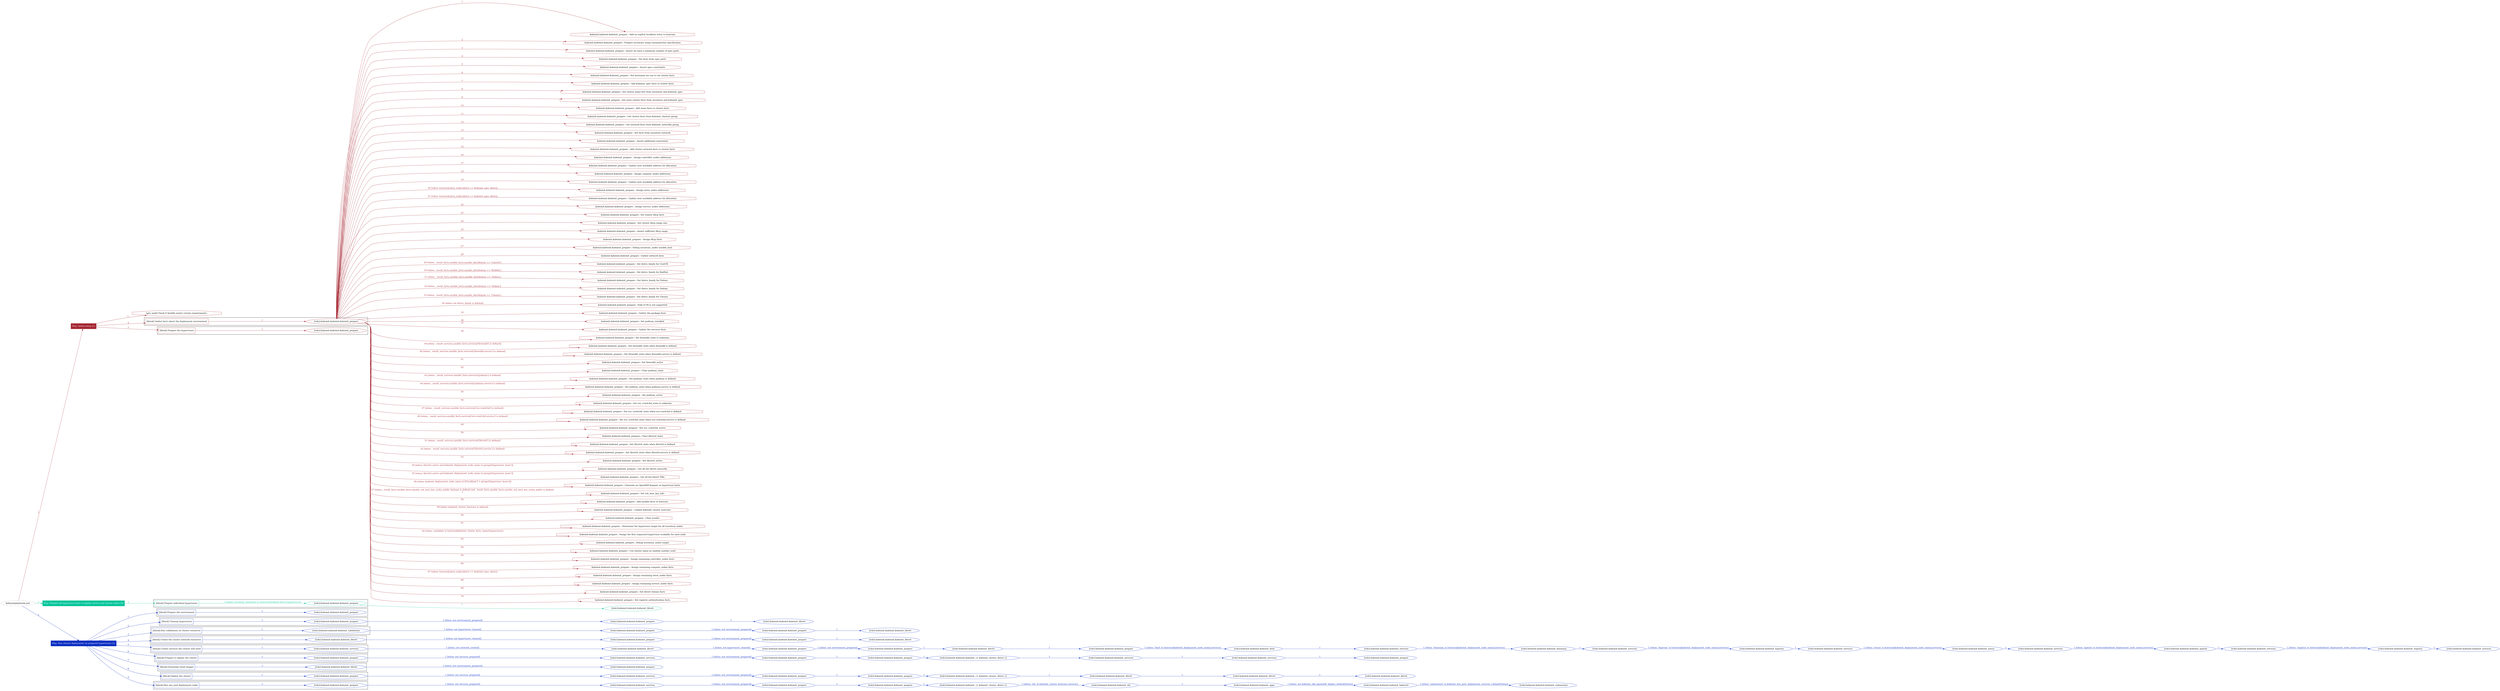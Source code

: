 digraph {
	graph [concentrate=true ordering=in rankdir=LR ratio=fill]
	edge [esep=5 sep=10]
	"kubeinit/playbook.yml" [id=root_node style=dotted]
	play_db103c38 [label="Play: Initial setup (1)" color="#a52732" fontcolor="#ffffff" id=play_db103c38 shape=box style=filled tooltip=localhost]
	"kubeinit/playbook.yml" -> play_db103c38 [label="1 " color="#a52732" fontcolor="#a52732" id=edge_35a1145d labeltooltip="1 " tooltip="1 "]
	subgraph "kubeinit.kubeinit.kubeinit_prepare" {
		role_cf217a3d [label="[role] kubeinit.kubeinit.kubeinit_prepare" color="#a52732" id=role_cf217a3d tooltip="kubeinit.kubeinit.kubeinit_prepare"]
		task_008b1427 [label="kubeinit.kubeinit.kubeinit_prepare : Add an explicit localhost entry to hostvars" color="#a52732" id=task_008b1427 shape=octagon tooltip="kubeinit.kubeinit.kubeinit_prepare : Add an explicit localhost entry to hostvars"]
		role_cf217a3d -> task_008b1427 [label="1 " color="#a52732" fontcolor="#a52732" id=edge_5a2f2cf7 labeltooltip="1 " tooltip="1 "]
		task_e111835a [label="kubeinit.kubeinit.kubeinit_prepare : Prepare inventory using command-line specification" color="#a52732" id=task_e111835a shape=octagon tooltip="kubeinit.kubeinit.kubeinit_prepare : Prepare inventory using command-line specification"]
		role_cf217a3d -> task_e111835a [label="2 " color="#a52732" fontcolor="#a52732" id=edge_b157959a labeltooltip="2 " tooltip="2 "]
		task_6675a3aa [label="kubeinit.kubeinit.kubeinit_prepare : Assert we have a minimum number of spec parts" color="#a52732" id=task_6675a3aa shape=octagon tooltip="kubeinit.kubeinit.kubeinit_prepare : Assert we have a minimum number of spec parts"]
		role_cf217a3d -> task_6675a3aa [label="3 " color="#a52732" fontcolor="#a52732" id=edge_aae50b6b labeltooltip="3 " tooltip="3 "]
		task_b1ef273f [label="kubeinit.kubeinit.kubeinit_prepare : Set facts from spec parts" color="#a52732" id=task_b1ef273f shape=octagon tooltip="kubeinit.kubeinit.kubeinit_prepare : Set facts from spec parts"]
		role_cf217a3d -> task_b1ef273f [label="4 " color="#a52732" fontcolor="#a52732" id=edge_0f372d4b labeltooltip="4 " tooltip="4 "]
		task_5e44bf4b [label="kubeinit.kubeinit.kubeinit_prepare : Assert spec constraints" color="#a52732" id=task_5e44bf4b shape=octagon tooltip="kubeinit.kubeinit.kubeinit_prepare : Assert spec constraints"]
		role_cf217a3d -> task_5e44bf4b [label="5 " color="#a52732" fontcolor="#a52732" id=edge_491487d5 labeltooltip="5 " tooltip="5 "]
		task_dccd513e [label="kubeinit.kubeinit.kubeinit_prepare : Set hostname we use to set cluster facts" color="#a52732" id=task_dccd513e shape=octagon tooltip="kubeinit.kubeinit.kubeinit_prepare : Set hostname we use to set cluster facts"]
		role_cf217a3d -> task_dccd513e [label="6 " color="#a52732" fontcolor="#a52732" id=edge_f5116911 labeltooltip="6 " tooltip="6 "]
		task_7a46d688 [label="kubeinit.kubeinit.kubeinit_prepare : Add kubeinit_spec facts to cluster facts" color="#a52732" id=task_7a46d688 shape=octagon tooltip="kubeinit.kubeinit.kubeinit_prepare : Add kubeinit_spec facts to cluster facts"]
		role_cf217a3d -> task_7a46d688 [label="7 " color="#a52732" fontcolor="#a52732" id=edge_d769a5ab labeltooltip="7 " tooltip="7 "]
		task_98c9bf37 [label="kubeinit.kubeinit.kubeinit_prepare : Set cluster name fact from inventory and kubeinit_spec" color="#a52732" id=task_98c9bf37 shape=octagon tooltip="kubeinit.kubeinit.kubeinit_prepare : Set cluster name fact from inventory and kubeinit_spec"]
		role_cf217a3d -> task_98c9bf37 [label="8 " color="#a52732" fontcolor="#a52732" id=edge_26130b5e labeltooltip="8 " tooltip="8 "]
		task_d1d39766 [label="kubeinit.kubeinit.kubeinit_prepare : Set more cluster facts from inventory and kubeinit_spec" color="#a52732" id=task_d1d39766 shape=octagon tooltip="kubeinit.kubeinit.kubeinit_prepare : Set more cluster facts from inventory and kubeinit_spec"]
		role_cf217a3d -> task_d1d39766 [label="9 " color="#a52732" fontcolor="#a52732" id=edge_130f384b labeltooltip="9 " tooltip="9 "]
		task_8f1ff3fb [label="kubeinit.kubeinit.kubeinit_prepare : Add more facts to cluster facts" color="#a52732" id=task_8f1ff3fb shape=octagon tooltip="kubeinit.kubeinit.kubeinit_prepare : Add more facts to cluster facts"]
		role_cf217a3d -> task_8f1ff3fb [label="10 " color="#a52732" fontcolor="#a52732" id=edge_6e33c1e1 labeltooltip="10 " tooltip="10 "]
		task_be41fd6a [label="kubeinit.kubeinit.kubeinit_prepare : Get cluster facts from kubeinit_clusters group" color="#a52732" id=task_be41fd6a shape=octagon tooltip="kubeinit.kubeinit.kubeinit_prepare : Get cluster facts from kubeinit_clusters group"]
		role_cf217a3d -> task_be41fd6a [label="11 " color="#a52732" fontcolor="#a52732" id=edge_eee069f9 labeltooltip="11 " tooltip="11 "]
		task_054f837c [label="kubeinit.kubeinit.kubeinit_prepare : Get network facts from kubeinit_networks group" color="#a52732" id=task_054f837c shape=octagon tooltip="kubeinit.kubeinit.kubeinit_prepare : Get network facts from kubeinit_networks group"]
		role_cf217a3d -> task_054f837c [label="12 " color="#a52732" fontcolor="#a52732" id=edge_bd6f044d labeltooltip="12 " tooltip="12 "]
		task_537389c5 [label="kubeinit.kubeinit.kubeinit_prepare : Set facts from inventory network" color="#a52732" id=task_537389c5 shape=octagon tooltip="kubeinit.kubeinit.kubeinit_prepare : Set facts from inventory network"]
		role_cf217a3d -> task_537389c5 [label="13 " color="#a52732" fontcolor="#a52732" id=edge_8c021f38 labeltooltip="13 " tooltip="13 "]
		task_493cb6bb [label="kubeinit.kubeinit.kubeinit_prepare : Assert additional constraints" color="#a52732" id=task_493cb6bb shape=octagon tooltip="kubeinit.kubeinit.kubeinit_prepare : Assert additional constraints"]
		role_cf217a3d -> task_493cb6bb [label="14 " color="#a52732" fontcolor="#a52732" id=edge_02408df2 labeltooltip="14 " tooltip="14 "]
		task_432c17d0 [label="kubeinit.kubeinit.kubeinit_prepare : Add cluster network facts to cluster facts" color="#a52732" id=task_432c17d0 shape=octagon tooltip="kubeinit.kubeinit.kubeinit_prepare : Add cluster network facts to cluster facts"]
		role_cf217a3d -> task_432c17d0 [label="15 " color="#a52732" fontcolor="#a52732" id=edge_814bf67b labeltooltip="15 " tooltip="15 "]
		task_c10e3b1f [label="kubeinit.kubeinit.kubeinit_prepare : Assign controller_nodes addresses" color="#a52732" id=task_c10e3b1f shape=octagon tooltip="kubeinit.kubeinit.kubeinit_prepare : Assign controller_nodes addresses"]
		role_cf217a3d -> task_c10e3b1f [label="16 " color="#a52732" fontcolor="#a52732" id=edge_bd0ce7cc labeltooltip="16 " tooltip="16 "]
		task_e65b04c1 [label="kubeinit.kubeinit.kubeinit_prepare : Update next available address for allocation" color="#a52732" id=task_e65b04c1 shape=octagon tooltip="kubeinit.kubeinit.kubeinit_prepare : Update next available address for allocation"]
		role_cf217a3d -> task_e65b04c1 [label="17 " color="#a52732" fontcolor="#a52732" id=edge_1134f796 labeltooltip="17 " tooltip="17 "]
		task_8d43fc34 [label="kubeinit.kubeinit.kubeinit_prepare : Assign compute_nodes addresses" color="#a52732" id=task_8d43fc34 shape=octagon tooltip="kubeinit.kubeinit.kubeinit_prepare : Assign compute_nodes addresses"]
		role_cf217a3d -> task_8d43fc34 [label="18 " color="#a52732" fontcolor="#a52732" id=edge_97bdc4fe labeltooltip="18 " tooltip="18 "]
		task_f72b44b2 [label="kubeinit.kubeinit.kubeinit_prepare : Update next available address for allocation" color="#a52732" id=task_f72b44b2 shape=octagon tooltip="kubeinit.kubeinit.kubeinit_prepare : Update next available address for allocation"]
		role_cf217a3d -> task_f72b44b2 [label="19 " color="#a52732" fontcolor="#a52732" id=edge_52a5e914 labeltooltip="19 " tooltip="19 "]
		task_a7b401ce [label="kubeinit.kubeinit.kubeinit_prepare : Assign extra_nodes addresses" color="#a52732" id=task_a7b401ce shape=octagon tooltip="kubeinit.kubeinit.kubeinit_prepare : Assign extra_nodes addresses"]
		role_cf217a3d -> task_a7b401ce [label="20 [when: hostvars[extra_node].distro == kubeinit_spec_distro]" color="#a52732" fontcolor="#a52732" id=edge_008dfc0a labeltooltip="20 [when: hostvars[extra_node].distro == kubeinit_spec_distro]" tooltip="20 [when: hostvars[extra_node].distro == kubeinit_spec_distro]"]
		task_526de283 [label="kubeinit.kubeinit.kubeinit_prepare : Update next available address for allocation" color="#a52732" id=task_526de283 shape=octagon tooltip="kubeinit.kubeinit.kubeinit_prepare : Update next available address for allocation"]
		role_cf217a3d -> task_526de283 [label="21 [when: hostvars[extra_node].distro == kubeinit_spec_distro]" color="#a52732" fontcolor="#a52732" id=edge_79f8b028 labeltooltip="21 [when: hostvars[extra_node].distro == kubeinit_spec_distro]" tooltip="21 [when: hostvars[extra_node].distro == kubeinit_spec_distro]"]
		task_1ada3cd8 [label="kubeinit.kubeinit.kubeinit_prepare : Assign service_nodes addresses" color="#a52732" id=task_1ada3cd8 shape=octagon tooltip="kubeinit.kubeinit.kubeinit_prepare : Assign service_nodes addresses"]
		role_cf217a3d -> task_1ada3cd8 [label="22 " color="#a52732" fontcolor="#a52732" id=edge_9ac9fe7b labeltooltip="22 " tooltip="22 "]
		task_c25468be [label="kubeinit.kubeinit.kubeinit_prepare : Set cluster dhcp facts" color="#a52732" id=task_c25468be shape=octagon tooltip="kubeinit.kubeinit.kubeinit_prepare : Set cluster dhcp facts"]
		role_cf217a3d -> task_c25468be [label="23 " color="#a52732" fontcolor="#a52732" id=edge_b813b815 labeltooltip="23 " tooltip="23 "]
		task_c87be067 [label="kubeinit.kubeinit.kubeinit_prepare : Set cluster dhcp range size" color="#a52732" id=task_c87be067 shape=octagon tooltip="kubeinit.kubeinit.kubeinit_prepare : Set cluster dhcp range size"]
		role_cf217a3d -> task_c87be067 [label="24 " color="#a52732" fontcolor="#a52732" id=edge_380371df labeltooltip="24 " tooltip="24 "]
		task_0044dfd2 [label="kubeinit.kubeinit.kubeinit_prepare : Assert sufficient dhcp range" color="#a52732" id=task_0044dfd2 shape=octagon tooltip="kubeinit.kubeinit.kubeinit_prepare : Assert sufficient dhcp range"]
		role_cf217a3d -> task_0044dfd2 [label="25 " color="#a52732" fontcolor="#a52732" id=edge_2cab598b labeltooltip="25 " tooltip="25 "]
		task_236b4aee [label="kubeinit.kubeinit.kubeinit_prepare : Assign dhcp facts" color="#a52732" id=task_236b4aee shape=octagon tooltip="kubeinit.kubeinit.kubeinit_prepare : Assign dhcp facts"]
		role_cf217a3d -> task_236b4aee [label="26 " color="#a52732" fontcolor="#a52732" id=edge_a53c2b76 labeltooltip="26 " tooltip="26 "]
		task_f8189daa [label="kubeinit.kubeinit.kubeinit_prepare : Debug inventory_nodes ansible_host" color="#a52732" id=task_f8189daa shape=octagon tooltip="kubeinit.kubeinit.kubeinit_prepare : Debug inventory_nodes ansible_host"]
		role_cf217a3d -> task_f8189daa [label="27 " color="#a52732" fontcolor="#a52732" id=edge_eb1a90ca labeltooltip="27 " tooltip="27 "]
		task_0b1bd571 [label="kubeinit.kubeinit.kubeinit_prepare : Gather network facts" color="#a52732" id=task_0b1bd571 shape=octagon tooltip="kubeinit.kubeinit.kubeinit_prepare : Gather network facts"]
		role_cf217a3d -> task_0b1bd571 [label="28 " color="#a52732" fontcolor="#a52732" id=edge_ab8dd716 labeltooltip="28 " tooltip="28 "]
		task_7e7a271f [label="kubeinit.kubeinit.kubeinit_prepare : Set distro_family for CentOS" color="#a52732" id=task_7e7a271f shape=octagon tooltip="kubeinit.kubeinit.kubeinit_prepare : Set distro_family for CentOS"]
		role_cf217a3d -> task_7e7a271f [label="29 [when: _result_facts.ansible_facts.ansible_distribution == 'CentOS']" color="#a52732" fontcolor="#a52732" id=edge_e360cf0c labeltooltip="29 [when: _result_facts.ansible_facts.ansible_distribution == 'CentOS']" tooltip="29 [when: _result_facts.ansible_facts.ansible_distribution == 'CentOS']"]
		task_686f1fb5 [label="kubeinit.kubeinit.kubeinit_prepare : Set distro_family for RedHat" color="#a52732" id=task_686f1fb5 shape=octagon tooltip="kubeinit.kubeinit.kubeinit_prepare : Set distro_family for RedHat"]
		role_cf217a3d -> task_686f1fb5 [label="30 [when: _result_facts.ansible_facts.ansible_distribution == 'RedHat']" color="#a52732" fontcolor="#a52732" id=edge_ca819852 labeltooltip="30 [when: _result_facts.ansible_facts.ansible_distribution == 'RedHat']" tooltip="30 [when: _result_facts.ansible_facts.ansible_distribution == 'RedHat']"]
		task_a8b71be6 [label="kubeinit.kubeinit.kubeinit_prepare : Set distro_family for Fedora" color="#a52732" id=task_a8b71be6 shape=octagon tooltip="kubeinit.kubeinit.kubeinit_prepare : Set distro_family for Fedora"]
		role_cf217a3d -> task_a8b71be6 [label="31 [when: _result_facts.ansible_facts.ansible_distribution == 'Fedora']" color="#a52732" fontcolor="#a52732" id=edge_38101e76 labeltooltip="31 [when: _result_facts.ansible_facts.ansible_distribution == 'Fedora']" tooltip="31 [when: _result_facts.ansible_facts.ansible_distribution == 'Fedora']"]
		task_5166855d [label="kubeinit.kubeinit.kubeinit_prepare : Set distro_family for Debian" color="#a52732" id=task_5166855d shape=octagon tooltip="kubeinit.kubeinit.kubeinit_prepare : Set distro_family for Debian"]
		role_cf217a3d -> task_5166855d [label="32 [when: _result_facts.ansible_facts.ansible_distribution == 'Debian']" color="#a52732" fontcolor="#a52732" id=edge_e26dafe0 labeltooltip="32 [when: _result_facts.ansible_facts.ansible_distribution == 'Debian']" tooltip="32 [when: _result_facts.ansible_facts.ansible_distribution == 'Debian']"]
		task_1a8b8dd2 [label="kubeinit.kubeinit.kubeinit_prepare : Set distro_family for Ubuntu" color="#a52732" id=task_1a8b8dd2 shape=octagon tooltip="kubeinit.kubeinit.kubeinit_prepare : Set distro_family for Ubuntu"]
		role_cf217a3d -> task_1a8b8dd2 [label="33 [when: _result_facts.ansible_facts.ansible_distribution == 'Ubuntu']" color="#a52732" fontcolor="#a52732" id=edge_17bbf2f3 labeltooltip="33 [when: _result_facts.ansible_facts.ansible_distribution == 'Ubuntu']" tooltip="33 [when: _result_facts.ansible_facts.ansible_distribution == 'Ubuntu']"]
		task_1f40e244 [label="kubeinit.kubeinit.kubeinit_prepare : Fails if OS is not supported" color="#a52732" id=task_1f40e244 shape=octagon tooltip="kubeinit.kubeinit.kubeinit_prepare : Fails if OS is not supported"]
		role_cf217a3d -> task_1f40e244 [label="34 [when: not distro_family is defined]" color="#a52732" fontcolor="#a52732" id=edge_1a8ab306 labeltooltip="34 [when: not distro_family is defined]" tooltip="34 [when: not distro_family is defined]"]
		task_199aeb7c [label="kubeinit.kubeinit.kubeinit_prepare : Gather the package facts" color="#a52732" id=task_199aeb7c shape=octagon tooltip="kubeinit.kubeinit.kubeinit_prepare : Gather the package facts"]
		role_cf217a3d -> task_199aeb7c [label="35 " color="#a52732" fontcolor="#a52732" id=edge_b13d34b4 labeltooltip="35 " tooltip="35 "]
		task_d638bfaf [label="kubeinit.kubeinit.kubeinit_prepare : Set podman_installed" color="#a52732" id=task_d638bfaf shape=octagon tooltip="kubeinit.kubeinit.kubeinit_prepare : Set podman_installed"]
		role_cf217a3d -> task_d638bfaf [label="36 " color="#a52732" fontcolor="#a52732" id=edge_a887ac94 labeltooltip="36 " tooltip="36 "]
		task_6347668b [label="kubeinit.kubeinit.kubeinit_prepare : Gather the services facts" color="#a52732" id=task_6347668b shape=octagon tooltip="kubeinit.kubeinit.kubeinit_prepare : Gather the services facts"]
		role_cf217a3d -> task_6347668b [label="37 " color="#a52732" fontcolor="#a52732" id=edge_52da0b63 labeltooltip="37 " tooltip="37 "]
		task_f9d0351a [label="kubeinit.kubeinit.kubeinit_prepare : Set firewalld_state to unknown" color="#a52732" id=task_f9d0351a shape=octagon tooltip="kubeinit.kubeinit.kubeinit_prepare : Set firewalld_state to unknown"]
		role_cf217a3d -> task_f9d0351a [label="38 " color="#a52732" fontcolor="#a52732" id=edge_268dbaae labeltooltip="38 " tooltip="38 "]
		task_72f2422d [label="kubeinit.kubeinit.kubeinit_prepare : Set firewalld_state when firewalld is defined" color="#a52732" id=task_72f2422d shape=octagon tooltip="kubeinit.kubeinit.kubeinit_prepare : Set firewalld_state when firewalld is defined"]
		role_cf217a3d -> task_72f2422d [label="39 [when: _result_services.ansible_facts.services['firewalld'] is defined]" color="#a52732" fontcolor="#a52732" id=edge_8f62b532 labeltooltip="39 [when: _result_services.ansible_facts.services['firewalld'] is defined]" tooltip="39 [when: _result_services.ansible_facts.services['firewalld'] is defined]"]
		task_9754de0d [label="kubeinit.kubeinit.kubeinit_prepare : Set firewalld_state when firewalld.service is defined" color="#a52732" id=task_9754de0d shape=octagon tooltip="kubeinit.kubeinit.kubeinit_prepare : Set firewalld_state when firewalld.service is defined"]
		role_cf217a3d -> task_9754de0d [label="40 [when: _result_services.ansible_facts.services['firewalld.service'] is defined]" color="#a52732" fontcolor="#a52732" id=edge_b886a1db labeltooltip="40 [when: _result_services.ansible_facts.services['firewalld.service'] is defined]" tooltip="40 [when: _result_services.ansible_facts.services['firewalld.service'] is defined]"]
		task_09ca2790 [label="kubeinit.kubeinit.kubeinit_prepare : Set firewalld_active" color="#a52732" id=task_09ca2790 shape=octagon tooltip="kubeinit.kubeinit.kubeinit_prepare : Set firewalld_active"]
		role_cf217a3d -> task_09ca2790 [label="41 " color="#a52732" fontcolor="#a52732" id=edge_eaf3aa3f labeltooltip="41 " tooltip="41 "]
		task_73019a25 [label="kubeinit.kubeinit.kubeinit_prepare : Clear podman_state" color="#a52732" id=task_73019a25 shape=octagon tooltip="kubeinit.kubeinit.kubeinit_prepare : Clear podman_state"]
		role_cf217a3d -> task_73019a25 [label="42 " color="#a52732" fontcolor="#a52732" id=edge_2e3071f9 labeltooltip="42 " tooltip="42 "]
		task_a88e2be3 [label="kubeinit.kubeinit.kubeinit_prepare : Set podman_state when podman is defined" color="#a52732" id=task_a88e2be3 shape=octagon tooltip="kubeinit.kubeinit.kubeinit_prepare : Set podman_state when podman is defined"]
		role_cf217a3d -> task_a88e2be3 [label="43 [when: _result_services.ansible_facts.services['podman'] is defined]" color="#a52732" fontcolor="#a52732" id=edge_a4971663 labeltooltip="43 [when: _result_services.ansible_facts.services['podman'] is defined]" tooltip="43 [when: _result_services.ansible_facts.services['podman'] is defined]"]
		task_fc3e8179 [label="kubeinit.kubeinit.kubeinit_prepare : Set podman_state when podman.service is defined" color="#a52732" id=task_fc3e8179 shape=octagon tooltip="kubeinit.kubeinit.kubeinit_prepare : Set podman_state when podman.service is defined"]
		role_cf217a3d -> task_fc3e8179 [label="44 [when: _result_services.ansible_facts.services['podman.service'] is defined]" color="#a52732" fontcolor="#a52732" id=edge_e43b2e4c labeltooltip="44 [when: _result_services.ansible_facts.services['podman.service'] is defined]" tooltip="44 [when: _result_services.ansible_facts.services['podman.service'] is defined]"]
		task_61bd4cb9 [label="kubeinit.kubeinit.kubeinit_prepare : Set podman_active" color="#a52732" id=task_61bd4cb9 shape=octagon tooltip="kubeinit.kubeinit.kubeinit_prepare : Set podman_active"]
		role_cf217a3d -> task_61bd4cb9 [label="45 " color="#a52732" fontcolor="#a52732" id=edge_d5a611e5 labeltooltip="45 " tooltip="45 "]
		task_797a42c3 [label="kubeinit.kubeinit.kubeinit_prepare : Set ovs_vswitchd_state to unknown" color="#a52732" id=task_797a42c3 shape=octagon tooltip="kubeinit.kubeinit.kubeinit_prepare : Set ovs_vswitchd_state to unknown"]
		role_cf217a3d -> task_797a42c3 [label="46 " color="#a52732" fontcolor="#a52732" id=edge_8de31cac labeltooltip="46 " tooltip="46 "]
		task_ade64ec2 [label="kubeinit.kubeinit.kubeinit_prepare : Set ovs_vswitchd_state when ovs-vswitchd is defined" color="#a52732" id=task_ade64ec2 shape=octagon tooltip="kubeinit.kubeinit.kubeinit_prepare : Set ovs_vswitchd_state when ovs-vswitchd is defined"]
		role_cf217a3d -> task_ade64ec2 [label="47 [when: _result_services.ansible_facts.services['ovs-vswitchd'] is defined]" color="#a52732" fontcolor="#a52732" id=edge_282b023c labeltooltip="47 [when: _result_services.ansible_facts.services['ovs-vswitchd'] is defined]" tooltip="47 [when: _result_services.ansible_facts.services['ovs-vswitchd'] is defined]"]
		task_6e7513fb [label="kubeinit.kubeinit.kubeinit_prepare : Set ovs_vswitchd_state when ovs-vswitchd.service is defined" color="#a52732" id=task_6e7513fb shape=octagon tooltip="kubeinit.kubeinit.kubeinit_prepare : Set ovs_vswitchd_state when ovs-vswitchd.service is defined"]
		role_cf217a3d -> task_6e7513fb [label="48 [when: _result_services.ansible_facts.services['ovs-vswitchd.service'] is defined]" color="#a52732" fontcolor="#a52732" id=edge_09b5fb2d labeltooltip="48 [when: _result_services.ansible_facts.services['ovs-vswitchd.service'] is defined]" tooltip="48 [when: _result_services.ansible_facts.services['ovs-vswitchd.service'] is defined]"]
		task_f2f38053 [label="kubeinit.kubeinit.kubeinit_prepare : Set ovs_vswitchd_active" color="#a52732" id=task_f2f38053 shape=octagon tooltip="kubeinit.kubeinit.kubeinit_prepare : Set ovs_vswitchd_active"]
		role_cf217a3d -> task_f2f38053 [label="49 " color="#a52732" fontcolor="#a52732" id=edge_034691bd labeltooltip="49 " tooltip="49 "]
		task_b160ca58 [label="kubeinit.kubeinit.kubeinit_prepare : Clear libvirtd_state" color="#a52732" id=task_b160ca58 shape=octagon tooltip="kubeinit.kubeinit.kubeinit_prepare : Clear libvirtd_state"]
		role_cf217a3d -> task_b160ca58 [label="50 " color="#a52732" fontcolor="#a52732" id=edge_8d74fa0f labeltooltip="50 " tooltip="50 "]
		task_44b85bcc [label="kubeinit.kubeinit.kubeinit_prepare : Set libvirtd_state when libvirtd is defined" color="#a52732" id=task_44b85bcc shape=octagon tooltip="kubeinit.kubeinit.kubeinit_prepare : Set libvirtd_state when libvirtd is defined"]
		role_cf217a3d -> task_44b85bcc [label="51 [when: _result_services.ansible_facts.services['libvirtd'] is defined]" color="#a52732" fontcolor="#a52732" id=edge_9455ea70 labeltooltip="51 [when: _result_services.ansible_facts.services['libvirtd'] is defined]" tooltip="51 [when: _result_services.ansible_facts.services['libvirtd'] is defined]"]
		task_dda24e6e [label="kubeinit.kubeinit.kubeinit_prepare : Set libvirtd_state when libvirtd.service is defined" color="#a52732" id=task_dda24e6e shape=octagon tooltip="kubeinit.kubeinit.kubeinit_prepare : Set libvirtd_state when libvirtd.service is defined"]
		role_cf217a3d -> task_dda24e6e [label="52 [when: _result_services.ansible_facts.services['libvirtd.service'] is defined]" color="#a52732" fontcolor="#a52732" id=edge_52750ba7 labeltooltip="52 [when: _result_services.ansible_facts.services['libvirtd.service'] is defined]" tooltip="52 [when: _result_services.ansible_facts.services['libvirtd.service'] is defined]"]
		task_36067bdb [label="kubeinit.kubeinit.kubeinit_prepare : Set libvirtd_active" color="#a52732" id=task_36067bdb shape=octagon tooltip="kubeinit.kubeinit.kubeinit_prepare : Set libvirtd_active"]
		role_cf217a3d -> task_36067bdb [label="53 " color="#a52732" fontcolor="#a52732" id=edge_5646dbf5 labeltooltip="53 " tooltip="53 "]
		task_129b52e1 [label="kubeinit.kubeinit.kubeinit_prepare : Get all the libvirt networks" color="#a52732" id=task_129b52e1 shape=octagon tooltip="kubeinit.kubeinit.kubeinit_prepare : Get all the libvirt networks"]
		role_cf217a3d -> task_129b52e1 [label="54 [when: libvirtd_active and kubeinit_deployment_node_name in groups['hypervisor_hosts']]" color="#a52732" fontcolor="#a52732" id=edge_15d958bd labeltooltip="54 [when: libvirtd_active and kubeinit_deployment_node_name in groups['hypervisor_hosts']]" tooltip="54 [when: libvirtd_active and kubeinit_deployment_node_name in groups['hypervisor_hosts']]"]
		task_cab32699 [label="kubeinit.kubeinit.kubeinit_prepare : Get all the libvirt VMs" color="#a52732" id=task_cab32699 shape=octagon tooltip="kubeinit.kubeinit.kubeinit_prepare : Get all the libvirt VMs"]
		role_cf217a3d -> task_cab32699 [label="55 [when: libvirtd_active and kubeinit_deployment_node_name in groups['hypervisor_hosts']]" color="#a52732" fontcolor="#a52732" id=edge_f109d0de labeltooltip="55 [when: libvirtd_active and kubeinit_deployment_node_name in groups['hypervisor_hosts']]" tooltip="55 [when: libvirtd_active and kubeinit_deployment_node_name in groups['hypervisor_hosts']]"]
		task_a64b1e1a [label="kubeinit.kubeinit.kubeinit_prepare : Generate an OpenSSH keypair on hypervisor hosts" color="#a52732" id=task_a64b1e1a shape=octagon tooltip="kubeinit.kubeinit.kubeinit_prepare : Generate an OpenSSH keypair on hypervisor hosts"]
		role_cf217a3d -> task_a64b1e1a [label="56 [when: kubeinit_deployment_node_name in (['localhost'] + groups['hypervisor_hosts'])]" color="#a52732" fontcolor="#a52732" id=edge_ffaf3cde labeltooltip="56 [when: kubeinit_deployment_node_name in (['localhost'] + groups['hypervisor_hosts'])]" tooltip="56 [when: kubeinit_deployment_node_name in (['localhost'] + groups['hypervisor_hosts'])]"]
		task_6ef0706a [label="kubeinit.kubeinit.kubeinit_prepare : Set ssh_host_key_info" color="#a52732" id=task_6ef0706a shape=octagon tooltip="kubeinit.kubeinit.kubeinit_prepare : Set ssh_host_key_info"]
		role_cf217a3d -> task_6ef0706a [label="57 [when: _result_facts.ansible_facts.ansible_ssh_host_key_ecdsa_public_keytype is defined and _result_facts.ansible_facts.ansible_ssh_host_key_ecdsa_public is defined
]" color="#a52732" fontcolor="#a52732" id=edge_613bac9c labeltooltip="57 [when: _result_facts.ansible_facts.ansible_ssh_host_key_ecdsa_public_keytype is defined and _result_facts.ansible_facts.ansible_ssh_host_key_ecdsa_public is defined
]" tooltip="57 [when: _result_facts.ansible_facts.ansible_ssh_host_key_ecdsa_public_keytype is defined and _result_facts.ansible_facts.ansible_ssh_host_key_ecdsa_public is defined
]"]
		task_0bcf05eb [label="kubeinit.kubeinit.kubeinit_prepare : Add ansible facts to hostvars" color="#a52732" id=task_0bcf05eb shape=octagon tooltip="kubeinit.kubeinit.kubeinit_prepare : Add ansible facts to hostvars"]
		role_cf217a3d -> task_0bcf05eb [label="58 " color="#a52732" fontcolor="#a52732" id=edge_5ddd51fb labeltooltip="58 " tooltip="58 "]
		task_2256f10d [label="kubeinit.kubeinit.kubeinit_prepare : Update kubeinit_cluster_hostvars" color="#a52732" id=task_2256f10d shape=octagon tooltip="kubeinit.kubeinit.kubeinit_prepare : Update kubeinit_cluster_hostvars"]
		role_cf217a3d -> task_2256f10d [label="59 [when: kubeinit_cluster_hostvars is defined]" color="#a52732" fontcolor="#a52732" id=edge_b58595c6 labeltooltip="59 [when: kubeinit_cluster_hostvars is defined]" tooltip="59 [when: kubeinit_cluster_hostvars is defined]"]
		task_7697631d [label="kubeinit.kubeinit.kubeinit_prepare : Clear results" color="#a52732" id=task_7697631d shape=octagon tooltip="kubeinit.kubeinit.kubeinit_prepare : Clear results"]
		role_cf217a3d -> task_7697631d [label="60 " color="#a52732" fontcolor="#a52732" id=edge_6ec3a065 labeltooltip="60 " tooltip="60 "]
		task_ed85ddaa [label="kubeinit.kubeinit.kubeinit_prepare : Determine the hypervisor target for all inventory nodes" color="#a52732" id=task_ed85ddaa shape=octagon tooltip="kubeinit.kubeinit.kubeinit_prepare : Determine the hypervisor target for all inventory nodes"]
		role_cf217a3d -> task_ed85ddaa [label="61 " color="#a52732" fontcolor="#a52732" id=edge_6c5cbc44 labeltooltip="61 " tooltip="61 "]
		task_bbf730fa [label="kubeinit.kubeinit.kubeinit_prepare : Assign the first requested hypervisor available for each node" color="#a52732" id=task_bbf730fa shape=octagon tooltip="kubeinit.kubeinit.kubeinit_prepare : Assign the first requested hypervisor available for each node"]
		role_cf217a3d -> task_bbf730fa [label="62 [when: candidate in hostvars[kubeinit_cluster_facts_name].hypervisors]" color="#a52732" fontcolor="#a52732" id=edge_a3069896 labeltooltip="62 [when: candidate in hostvars[kubeinit_cluster_facts_name].hypervisors]" tooltip="62 [when: candidate in hostvars[kubeinit_cluster_facts_name].hypervisors]"]
		task_2292519b [label="kubeinit.kubeinit.kubeinit_prepare : Debug inventory_nodes target" color="#a52732" id=task_2292519b shape=octagon tooltip="kubeinit.kubeinit.kubeinit_prepare : Debug inventory_nodes target"]
		role_cf217a3d -> task_2292519b [label="63 " color="#a52732" fontcolor="#a52732" id=edge_a5e60fc0 labeltooltip="63 " tooltip="63 "]
		task_7c138163 [label="kubeinit.kubeinit.kubeinit_prepare : Use cluster name as random number seed" color="#a52732" id=task_7c138163 shape=octagon tooltip="kubeinit.kubeinit.kubeinit_prepare : Use cluster name as random number seed"]
		role_cf217a3d -> task_7c138163 [label="64 " color="#a52732" fontcolor="#a52732" id=edge_b806650b labeltooltip="64 " tooltip="64 "]
		task_8670b657 [label="kubeinit.kubeinit.kubeinit_prepare : Assign remaining controller_nodes facts" color="#a52732" id=task_8670b657 shape=octagon tooltip="kubeinit.kubeinit.kubeinit_prepare : Assign remaining controller_nodes facts"]
		role_cf217a3d -> task_8670b657 [label="65 " color="#a52732" fontcolor="#a52732" id=edge_9df377de labeltooltip="65 " tooltip="65 "]
		task_3fdef9c0 [label="kubeinit.kubeinit.kubeinit_prepare : Assign remaining compute_nodes facts" color="#a52732" id=task_3fdef9c0 shape=octagon tooltip="kubeinit.kubeinit.kubeinit_prepare : Assign remaining compute_nodes facts"]
		role_cf217a3d -> task_3fdef9c0 [label="66 " color="#a52732" fontcolor="#a52732" id=edge_e539ee28 labeltooltip="66 " tooltip="66 "]
		task_325503fa [label="kubeinit.kubeinit.kubeinit_prepare : Assign remaining extra_nodes facts" color="#a52732" id=task_325503fa shape=octagon tooltip="kubeinit.kubeinit.kubeinit_prepare : Assign remaining extra_nodes facts"]
		role_cf217a3d -> task_325503fa [label="67 [when: hostvars[extra_node].distro == kubeinit_spec_distro]" color="#a52732" fontcolor="#a52732" id=edge_44c69914 labeltooltip="67 [when: hostvars[extra_node].distro == kubeinit_spec_distro]" tooltip="67 [when: hostvars[extra_node].distro == kubeinit_spec_distro]"]
		task_a1de5f0c [label="kubeinit.kubeinit.kubeinit_prepare : Assign remaining service_nodes facts" color="#a52732" id=task_a1de5f0c shape=octagon tooltip="kubeinit.kubeinit.kubeinit_prepare : Assign remaining service_nodes facts"]
		role_cf217a3d -> task_a1de5f0c [label="68 " color="#a52732" fontcolor="#a52732" id=edge_bffaefff labeltooltip="68 " tooltip="68 "]
		task_e7b6b2b9 [label="kubeinit.kubeinit.kubeinit_prepare : Set libvirt release facts" color="#a52732" id=task_e7b6b2b9 shape=octagon tooltip="kubeinit.kubeinit.kubeinit_prepare : Set libvirt release facts"]
		role_cf217a3d -> task_e7b6b2b9 [label="69 " color="#a52732" fontcolor="#a52732" id=edge_ddfe604e labeltooltip="69 " tooltip="69 "]
		task_15eaac21 [label="kubeinit.kubeinit.kubeinit_prepare : Set registry authentication facts" color="#a52732" id=task_15eaac21 shape=octagon tooltip="kubeinit.kubeinit.kubeinit_prepare : Set registry authentication facts"]
		role_cf217a3d -> task_15eaac21 [label="70 " color="#a52732" fontcolor="#a52732" id=edge_c144854d labeltooltip="70 " tooltip="70 "]
	}
	subgraph "kubeinit.kubeinit.kubeinit_prepare" {
		role_13255690 [label="[role] kubeinit.kubeinit.kubeinit_prepare" color="#a52732" id=role_13255690 tooltip="kubeinit.kubeinit.kubeinit_prepare"]
	}
	subgraph "Play: Initial setup (1)" {
		pre_task_b39def02 [label="[pre_task] Check if Ansible meets version requirements." color="#a52732" id=pre_task_b39def02 shape=octagon tooltip="Check if Ansible meets version requirements."]
		play_db103c38 -> pre_task_b39def02 [label="1 " color="#a52732" fontcolor="#a52732" id=edge_7a934e42 labeltooltip="1 " tooltip="1 "]
		play_db103c38 -> block_a5699ef8 [label=2 color="#a52732" fontcolor="#a52732" id=edge_13819869 labeltooltip=2 tooltip=2]
		subgraph cluster_block_a5699ef8 {
			block_a5699ef8 [label="[block] Gather facts about the deployment environment" color="#a52732" id=block_a5699ef8 labeltooltip="Gather facts about the deployment environment" shape=box tooltip="Gather facts about the deployment environment"]
			block_a5699ef8 -> role_cf217a3d [label="1 " color="#a52732" fontcolor="#a52732" id=edge_6c791b84 labeltooltip="1 " tooltip="1 "]
		}
		play_db103c38 -> block_da8ccc8a [label=3 color="#a52732" fontcolor="#a52732" id=edge_4a6b7811 labeltooltip=3 tooltip=3]
		subgraph cluster_block_da8ccc8a {
			block_da8ccc8a [label="[block] Prepare the hypervisors" color="#a52732" id=block_da8ccc8a labeltooltip="Prepare the hypervisors" shape=box tooltip="Prepare the hypervisors"]
			block_da8ccc8a -> role_13255690 [label="1 " color="#a52732" fontcolor="#a52732" id=edge_47f54f99 labeltooltip="1 " tooltip="1 "]
		}
	}
	play_f28fe91c [label="Play: Prepare all hypervisor hosts to deploy service and cluster nodes (0)" color="#07c59b" fontcolor="#ffffff" id=play_f28fe91c shape=box style=filled tooltip="Play: Prepare all hypervisor hosts to deploy service and cluster nodes (0)"]
	"kubeinit/playbook.yml" -> play_f28fe91c [label="2 " color="#07c59b" fontcolor="#07c59b" id=edge_3622f772 labeltooltip="2 " tooltip="2 "]
	subgraph "kubeinit.kubeinit.kubeinit_libvirt" {
		role_c495907d [label="[role] kubeinit.kubeinit.kubeinit_libvirt" color="#07c59b" id=role_c495907d tooltip="kubeinit.kubeinit.kubeinit_libvirt"]
	}
	subgraph "kubeinit.kubeinit.kubeinit_prepare" {
		role_b8ab2c53 [label="[role] kubeinit.kubeinit.kubeinit_prepare" color="#07c59b" id=role_b8ab2c53 tooltip="kubeinit.kubeinit.kubeinit_prepare"]
		role_b8ab2c53 -> role_c495907d [label="1 " color="#07c59b" fontcolor="#07c59b" id=edge_b7bbef23 labeltooltip="1 " tooltip="1 "]
	}
	subgraph "Play: Prepare all hypervisor hosts to deploy service and cluster nodes (0)" {
		play_f28fe91c -> block_23ec8215 [label=1 color="#07c59b" fontcolor="#07c59b" id=edge_fcf5e724 labeltooltip=1 tooltip=1]
		subgraph cluster_block_23ec8215 {
			block_23ec8215 [label="[block] Prepare individual hypervisors" color="#07c59b" id=block_23ec8215 labeltooltip="Prepare individual hypervisors" shape=box tooltip="Prepare individual hypervisors"]
			block_23ec8215 -> role_b8ab2c53 [label="1 [when: inventory_hostname in hostvars['kubeinit-facts'].hypervisors]" color="#07c59b" fontcolor="#07c59b" id=edge_c25e22d9 labeltooltip="1 [when: inventory_hostname in hostvars['kubeinit-facts'].hypervisors]" tooltip="1 [when: inventory_hostname in hostvars['kubeinit-facts'].hypervisors]"]
		}
	}
	play_4f39de33 [label="Play: Run cluster deployment on prepared hypervisors (1)" color="#0a2ec2" fontcolor="#ffffff" id=play_4f39de33 shape=box style=filled tooltip=localhost]
	"kubeinit/playbook.yml" -> play_4f39de33 [label="3 " color="#0a2ec2" fontcolor="#0a2ec2" id=edge_90aaa845 labeltooltip="3 " tooltip="3 "]
	subgraph "kubeinit.kubeinit.kubeinit_prepare" {
		role_61117cf0 [label="[role] kubeinit.kubeinit.kubeinit_prepare" color="#0a2ec2" id=role_61117cf0 tooltip="kubeinit.kubeinit.kubeinit_prepare"]
	}
	subgraph "kubeinit.kubeinit.kubeinit_libvirt" {
		role_308ff80c [label="[role] kubeinit.kubeinit.kubeinit_libvirt" color="#0a2ec2" id=role_308ff80c tooltip="kubeinit.kubeinit.kubeinit_libvirt"]
	}
	subgraph "kubeinit.kubeinit.kubeinit_prepare" {
		role_fcb7c98b [label="[role] kubeinit.kubeinit.kubeinit_prepare" color="#0a2ec2" id=role_fcb7c98b tooltip="kubeinit.kubeinit.kubeinit_prepare"]
		role_fcb7c98b -> role_308ff80c [label="1 " color="#0a2ec2" fontcolor="#0a2ec2" id=edge_23bf563a labeltooltip="1 " tooltip="1 "]
	}
	subgraph "kubeinit.kubeinit.kubeinit_prepare" {
		role_a80c6389 [label="[role] kubeinit.kubeinit.kubeinit_prepare" color="#0a2ec2" id=role_a80c6389 tooltip="kubeinit.kubeinit.kubeinit_prepare"]
		role_a80c6389 -> role_fcb7c98b [label="1 [when: not environment_prepared]" color="#0a2ec2" fontcolor="#0a2ec2" id=edge_5c62b683 labeltooltip="1 [when: not environment_prepared]" tooltip="1 [when: not environment_prepared]"]
	}
	subgraph "kubeinit.kubeinit.kubeinit_libvirt" {
		role_e3fbda83 [label="[role] kubeinit.kubeinit.kubeinit_libvirt" color="#0a2ec2" id=role_e3fbda83 tooltip="kubeinit.kubeinit.kubeinit_libvirt"]
	}
	subgraph "kubeinit.kubeinit.kubeinit_prepare" {
		role_f30d0b58 [label="[role] kubeinit.kubeinit.kubeinit_prepare" color="#0a2ec2" id=role_f30d0b58 tooltip="kubeinit.kubeinit.kubeinit_prepare"]
		role_f30d0b58 -> role_e3fbda83 [label="1 " color="#0a2ec2" fontcolor="#0a2ec2" id=edge_6fbb72d5 labeltooltip="1 " tooltip="1 "]
	}
	subgraph "kubeinit.kubeinit.kubeinit_prepare" {
		role_3f83c1a6 [label="[role] kubeinit.kubeinit.kubeinit_prepare" color="#0a2ec2" id=role_3f83c1a6 tooltip="kubeinit.kubeinit.kubeinit_prepare"]
		role_3f83c1a6 -> role_f30d0b58 [label="1 [when: not environment_prepared]" color="#0a2ec2" fontcolor="#0a2ec2" id=edge_8d59a3bb labeltooltip="1 [when: not environment_prepared]" tooltip="1 [when: not environment_prepared]"]
	}
	subgraph "kubeinit.kubeinit.kubeinit_validations" {
		role_7624666a [label="[role] kubeinit.kubeinit.kubeinit_validations" color="#0a2ec2" id=role_7624666a tooltip="kubeinit.kubeinit.kubeinit_validations"]
		role_7624666a -> role_3f83c1a6 [label="1 [when: not hypervisors_cleaned]" color="#0a2ec2" fontcolor="#0a2ec2" id=edge_f195f25b labeltooltip="1 [when: not hypervisors_cleaned]" tooltip="1 [when: not hypervisors_cleaned]"]
	}
	subgraph "kubeinit.kubeinit.kubeinit_libvirt" {
		role_544ddd15 [label="[role] kubeinit.kubeinit.kubeinit_libvirt" color="#0a2ec2" id=role_544ddd15 tooltip="kubeinit.kubeinit.kubeinit_libvirt"]
	}
	subgraph "kubeinit.kubeinit.kubeinit_prepare" {
		role_5225d7a3 [label="[role] kubeinit.kubeinit.kubeinit_prepare" color="#0a2ec2" id=role_5225d7a3 tooltip="kubeinit.kubeinit.kubeinit_prepare"]
		role_5225d7a3 -> role_544ddd15 [label="1 " color="#0a2ec2" fontcolor="#0a2ec2" id=edge_16d9fd4f labeltooltip="1 " tooltip="1 "]
	}
	subgraph "kubeinit.kubeinit.kubeinit_prepare" {
		role_c5195b05 [label="[role] kubeinit.kubeinit.kubeinit_prepare" color="#0a2ec2" id=role_c5195b05 tooltip="kubeinit.kubeinit.kubeinit_prepare"]
		role_c5195b05 -> role_5225d7a3 [label="1 [when: not environment_prepared]" color="#0a2ec2" fontcolor="#0a2ec2" id=edge_f5577c27 labeltooltip="1 [when: not environment_prepared]" tooltip="1 [when: not environment_prepared]"]
	}
	subgraph "kubeinit.kubeinit.kubeinit_libvirt" {
		role_726ae938 [label="[role] kubeinit.kubeinit.kubeinit_libvirt" color="#0a2ec2" id=role_726ae938 tooltip="kubeinit.kubeinit.kubeinit_libvirt"]
		role_726ae938 -> role_c5195b05 [label="1 [when: not hypervisors_cleaned]" color="#0a2ec2" fontcolor="#0a2ec2" id=edge_7ddb2799 labeltooltip="1 [when: not hypervisors_cleaned]" tooltip="1 [when: not hypervisors_cleaned]"]
	}
	subgraph "kubeinit.kubeinit.kubeinit_services" {
		role_f1ae3b82 [label="[role] kubeinit.kubeinit.kubeinit_services" color="#0a2ec2" id=role_f1ae3b82 tooltip="kubeinit.kubeinit.kubeinit_services"]
	}
	subgraph "kubeinit.kubeinit.kubeinit_registry" {
		role_bf5eccd3 [label="[role] kubeinit.kubeinit.kubeinit_registry" color="#0a2ec2" id=role_bf5eccd3 tooltip="kubeinit.kubeinit.kubeinit_registry"]
		role_bf5eccd3 -> role_f1ae3b82 [label="1 " color="#0a2ec2" fontcolor="#0a2ec2" id=edge_53744cc1 labeltooltip="1 " tooltip="1 "]
	}
	subgraph "kubeinit.kubeinit.kubeinit_services" {
		role_d068fc44 [label="[role] kubeinit.kubeinit.kubeinit_services" color="#0a2ec2" id=role_d068fc44 tooltip="kubeinit.kubeinit.kubeinit_services"]
		role_d068fc44 -> role_bf5eccd3 [label="1 [when: 'registry' in hostvars[kubeinit_deployment_node_name].services]" color="#0a2ec2" fontcolor="#0a2ec2" id=edge_e3280c5d labeltooltip="1 [when: 'registry' in hostvars[kubeinit_deployment_node_name].services]" tooltip="1 [when: 'registry' in hostvars[kubeinit_deployment_node_name].services]"]
	}
	subgraph "kubeinit.kubeinit.kubeinit_apache" {
		role_e182e328 [label="[role] kubeinit.kubeinit.kubeinit_apache" color="#0a2ec2" id=role_e182e328 tooltip="kubeinit.kubeinit.kubeinit_apache"]
		role_e182e328 -> role_d068fc44 [label="1 " color="#0a2ec2" fontcolor="#0a2ec2" id=edge_53e6cf72 labeltooltip="1 " tooltip="1 "]
	}
	subgraph "kubeinit.kubeinit.kubeinit_services" {
		role_b21aab12 [label="[role] kubeinit.kubeinit.kubeinit_services" color="#0a2ec2" id=role_b21aab12 tooltip="kubeinit.kubeinit.kubeinit_services"]
		role_b21aab12 -> role_e182e328 [label="1 [when: 'apache' in hostvars[kubeinit_deployment_node_name].services]" color="#0a2ec2" fontcolor="#0a2ec2" id=edge_acd9c13d labeltooltip="1 [when: 'apache' in hostvars[kubeinit_deployment_node_name].services]" tooltip="1 [when: 'apache' in hostvars[kubeinit_deployment_node_name].services]"]
	}
	subgraph "kubeinit.kubeinit.kubeinit_nexus" {
		role_8b8c9a3a [label="[role] kubeinit.kubeinit.kubeinit_nexus" color="#0a2ec2" id=role_8b8c9a3a tooltip="kubeinit.kubeinit.kubeinit_nexus"]
		role_8b8c9a3a -> role_b21aab12 [label="1 " color="#0a2ec2" fontcolor="#0a2ec2" id=edge_3806e7b7 labeltooltip="1 " tooltip="1 "]
	}
	subgraph "kubeinit.kubeinit.kubeinit_services" {
		role_a4e9da94 [label="[role] kubeinit.kubeinit.kubeinit_services" color="#0a2ec2" id=role_a4e9da94 tooltip="kubeinit.kubeinit.kubeinit_services"]
		role_a4e9da94 -> role_8b8c9a3a [label="1 [when: 'nexus' in hostvars[kubeinit_deployment_node_name].services]" color="#0a2ec2" fontcolor="#0a2ec2" id=edge_b7c7bb91 labeltooltip="1 [when: 'nexus' in hostvars[kubeinit_deployment_node_name].services]" tooltip="1 [when: 'nexus' in hostvars[kubeinit_deployment_node_name].services]"]
	}
	subgraph "kubeinit.kubeinit.kubeinit_haproxy" {
		role_65ae88ea [label="[role] kubeinit.kubeinit.kubeinit_haproxy" color="#0a2ec2" id=role_65ae88ea tooltip="kubeinit.kubeinit.kubeinit_haproxy"]
		role_65ae88ea -> role_a4e9da94 [label="1 " color="#0a2ec2" fontcolor="#0a2ec2" id=edge_8dc83e77 labeltooltip="1 " tooltip="1 "]
	}
	subgraph "kubeinit.kubeinit.kubeinit_services" {
		role_5e712486 [label="[role] kubeinit.kubeinit.kubeinit_services" color="#0a2ec2" id=role_5e712486 tooltip="kubeinit.kubeinit.kubeinit_services"]
		role_5e712486 -> role_65ae88ea [label="1 [when: 'haproxy' in hostvars[kubeinit_deployment_node_name].services]" color="#0a2ec2" fontcolor="#0a2ec2" id=edge_ec1b6485 labeltooltip="1 [when: 'haproxy' in hostvars[kubeinit_deployment_node_name].services]" tooltip="1 [when: 'haproxy' in hostvars[kubeinit_deployment_node_name].services]"]
	}
	subgraph "kubeinit.kubeinit.kubeinit_dnsmasq" {
		role_77bf46d7 [label="[role] kubeinit.kubeinit.kubeinit_dnsmasq" color="#0a2ec2" id=role_77bf46d7 tooltip="kubeinit.kubeinit.kubeinit_dnsmasq"]
		role_77bf46d7 -> role_5e712486 [label="1 " color="#0a2ec2" fontcolor="#0a2ec2" id=edge_b4984cd9 labeltooltip="1 " tooltip="1 "]
	}
	subgraph "kubeinit.kubeinit.kubeinit_services" {
		role_7a635d45 [label="[role] kubeinit.kubeinit.kubeinit_services" color="#0a2ec2" id=role_7a635d45 tooltip="kubeinit.kubeinit.kubeinit_services"]
		role_7a635d45 -> role_77bf46d7 [label="1 [when: 'dnsmasq' in hostvars[kubeinit_deployment_node_name].services]" color="#0a2ec2" fontcolor="#0a2ec2" id=edge_c873fc69 labeltooltip="1 [when: 'dnsmasq' in hostvars[kubeinit_deployment_node_name].services]" tooltip="1 [when: 'dnsmasq' in hostvars[kubeinit_deployment_node_name].services]"]
	}
	subgraph "kubeinit.kubeinit.kubeinit_bind" {
		role_36c21ea2 [label="[role] kubeinit.kubeinit.kubeinit_bind" color="#0a2ec2" id=role_36c21ea2 tooltip="kubeinit.kubeinit.kubeinit_bind"]
		role_36c21ea2 -> role_7a635d45 [label="1 " color="#0a2ec2" fontcolor="#0a2ec2" id=edge_90129ba2 labeltooltip="1 " tooltip="1 "]
	}
	subgraph "kubeinit.kubeinit.kubeinit_prepare" {
		role_3e2250ad [label="[role] kubeinit.kubeinit.kubeinit_prepare" color="#0a2ec2" id=role_3e2250ad tooltip="kubeinit.kubeinit.kubeinit_prepare"]
		role_3e2250ad -> role_36c21ea2 [label="1 [when: 'bind' in hostvars[kubeinit_deployment_node_name].services]" color="#0a2ec2" fontcolor="#0a2ec2" id=edge_70c4cc1d labeltooltip="1 [when: 'bind' in hostvars[kubeinit_deployment_node_name].services]" tooltip="1 [when: 'bind' in hostvars[kubeinit_deployment_node_name].services]"]
	}
	subgraph "kubeinit.kubeinit.kubeinit_libvirt" {
		role_b55cf016 [label="[role] kubeinit.kubeinit.kubeinit_libvirt" color="#0a2ec2" id=role_b55cf016 tooltip="kubeinit.kubeinit.kubeinit_libvirt"]
		role_b55cf016 -> role_3e2250ad [label="1 " color="#0a2ec2" fontcolor="#0a2ec2" id=edge_7de7f8a7 labeltooltip="1 " tooltip="1 "]
	}
	subgraph "kubeinit.kubeinit.kubeinit_prepare" {
		role_ec59d5b7 [label="[role] kubeinit.kubeinit.kubeinit_prepare" color="#0a2ec2" id=role_ec59d5b7 tooltip="kubeinit.kubeinit.kubeinit_prepare"]
		role_ec59d5b7 -> role_b55cf016 [label="1 " color="#0a2ec2" fontcolor="#0a2ec2" id=edge_0d7ecc72 labeltooltip="1 " tooltip="1 "]
	}
	subgraph "kubeinit.kubeinit.kubeinit_prepare" {
		role_e977b2d1 [label="[role] kubeinit.kubeinit.kubeinit_prepare" color="#0a2ec2" id=role_e977b2d1 tooltip="kubeinit.kubeinit.kubeinit_prepare"]
		role_e977b2d1 -> role_ec59d5b7 [label="1 [when: not environment_prepared]" color="#0a2ec2" fontcolor="#0a2ec2" id=edge_cbbec7e2 labeltooltip="1 [when: not environment_prepared]" tooltip="1 [when: not environment_prepared]"]
	}
	subgraph "kubeinit.kubeinit.kubeinit_libvirt" {
		role_e00fbc2f [label="[role] kubeinit.kubeinit.kubeinit_libvirt" color="#0a2ec2" id=role_e00fbc2f tooltip="kubeinit.kubeinit.kubeinit_libvirt"]
		role_e00fbc2f -> role_e977b2d1 [label="1 [when: not hypervisors_cleaned]" color="#0a2ec2" fontcolor="#0a2ec2" id=edge_accae2c3 labeltooltip="1 [when: not hypervisors_cleaned]" tooltip="1 [when: not hypervisors_cleaned]"]
	}
	subgraph "kubeinit.kubeinit.kubeinit_services" {
		role_850891ec [label="[role] kubeinit.kubeinit.kubeinit_services" color="#0a2ec2" id=role_850891ec tooltip="kubeinit.kubeinit.kubeinit_services"]
		role_850891ec -> role_e00fbc2f [label="1 [when: not network_created]" color="#0a2ec2" fontcolor="#0a2ec2" id=edge_a37a7d4f labeltooltip="1 [when: not network_created]" tooltip="1 [when: not network_created]"]
	}
	subgraph "kubeinit.kubeinit.kubeinit_prepare" {
		role_2ffdf24c [label="[role] kubeinit.kubeinit.kubeinit_prepare" color="#0a2ec2" id=role_2ffdf24c tooltip="kubeinit.kubeinit.kubeinit_prepare"]
	}
	subgraph "kubeinit.kubeinit.kubeinit_services" {
		role_e0eb47bc [label="[role] kubeinit.kubeinit.kubeinit_services" color="#0a2ec2" id=role_e0eb47bc tooltip="kubeinit.kubeinit.kubeinit_services"]
		role_e0eb47bc -> role_2ffdf24c [label="1 " color="#0a2ec2" fontcolor="#0a2ec2" id=edge_0359b13e labeltooltip="1 " tooltip="1 "]
	}
	subgraph "kubeinit.kubeinit.kubeinit_services" {
		role_4b3cbf44 [label="[role] kubeinit.kubeinit.kubeinit_services" color="#0a2ec2" id=role_4b3cbf44 tooltip="kubeinit.kubeinit.kubeinit_services"]
		role_4b3cbf44 -> role_e0eb47bc [label="1 " color="#0a2ec2" fontcolor="#0a2ec2" id=edge_1dc73851 labeltooltip="1 " tooltip="1 "]
	}
	subgraph "kubeinit.kubeinit.kubeinit_{{ kubeinit_cluster_distro }}" {
		role_e6f61e9d [label="[role] kubeinit.kubeinit.kubeinit_{{ kubeinit_cluster_distro }}" color="#0a2ec2" id=role_e6f61e9d tooltip="kubeinit.kubeinit.kubeinit_{{ kubeinit_cluster_distro }}"]
		role_e6f61e9d -> role_4b3cbf44 [label="1 " color="#0a2ec2" fontcolor="#0a2ec2" id=edge_b3defb73 labeltooltip="1 " tooltip="1 "]
	}
	subgraph "kubeinit.kubeinit.kubeinit_prepare" {
		role_3bd649bf [label="[role] kubeinit.kubeinit.kubeinit_prepare" color="#0a2ec2" id=role_3bd649bf tooltip="kubeinit.kubeinit.kubeinit_prepare"]
		role_3bd649bf -> role_e6f61e9d [label="1 " color="#0a2ec2" fontcolor="#0a2ec2" id=edge_0931e289 labeltooltip="1 " tooltip="1 "]
	}
	subgraph "kubeinit.kubeinit.kubeinit_prepare" {
		role_57223db3 [label="[role] kubeinit.kubeinit.kubeinit_prepare" color="#0a2ec2" id=role_57223db3 tooltip="kubeinit.kubeinit.kubeinit_prepare"]
		role_57223db3 -> role_3bd649bf [label="1 " color="#0a2ec2" fontcolor="#0a2ec2" id=edge_47064f04 labeltooltip="1 " tooltip="1 "]
	}
	subgraph "kubeinit.kubeinit.kubeinit_services" {
		role_019881ba [label="[role] kubeinit.kubeinit.kubeinit_services" color="#0a2ec2" id=role_019881ba tooltip="kubeinit.kubeinit.kubeinit_services"]
		role_019881ba -> role_57223db3 [label="1 [when: not environment_prepared]" color="#0a2ec2" fontcolor="#0a2ec2" id=edge_299bb0d9 labeltooltip="1 [when: not environment_prepared]" tooltip="1 [when: not environment_prepared]"]
	}
	subgraph "kubeinit.kubeinit.kubeinit_prepare" {
		role_5621ab1b [label="[role] kubeinit.kubeinit.kubeinit_prepare" color="#0a2ec2" id=role_5621ab1b tooltip="kubeinit.kubeinit.kubeinit_prepare"]
		role_5621ab1b -> role_019881ba [label="1 [when: not services_prepared]" color="#0a2ec2" fontcolor="#0a2ec2" id=edge_9b611a9d labeltooltip="1 [when: not services_prepared]" tooltip="1 [when: not services_prepared]"]
	}
	subgraph "kubeinit.kubeinit.kubeinit_prepare" {
		role_4e86c982 [label="[role] kubeinit.kubeinit.kubeinit_prepare" color="#0a2ec2" id=role_4e86c982 tooltip="kubeinit.kubeinit.kubeinit_prepare"]
	}
	subgraph "kubeinit.kubeinit.kubeinit_libvirt" {
		role_7b492fbf [label="[role] kubeinit.kubeinit.kubeinit_libvirt" color="#0a2ec2" id=role_7b492fbf tooltip="kubeinit.kubeinit.kubeinit_libvirt"]
		role_7b492fbf -> role_4e86c982 [label="1 [when: not environment_prepared]" color="#0a2ec2" fontcolor="#0a2ec2" id=edge_5cc892d4 labeltooltip="1 [when: not environment_prepared]" tooltip="1 [when: not environment_prepared]"]
	}
	subgraph "kubeinit.kubeinit.kubeinit_libvirt" {
		role_c5a6f70e [label="[role] kubeinit.kubeinit.kubeinit_libvirt" color="#0a2ec2" id=role_c5a6f70e tooltip="kubeinit.kubeinit.kubeinit_libvirt"]
	}
	subgraph "kubeinit.kubeinit.kubeinit_libvirt" {
		role_fd7a6c74 [label="[role] kubeinit.kubeinit.kubeinit_libvirt" color="#0a2ec2" id=role_fd7a6c74 tooltip="kubeinit.kubeinit.kubeinit_libvirt"]
		role_fd7a6c74 -> role_c5a6f70e [label="1 " color="#0a2ec2" fontcolor="#0a2ec2" id=edge_7a8a6267 labeltooltip="1 " tooltip="1 "]
	}
	subgraph "kubeinit.kubeinit.kubeinit_libvirt" {
		role_cf5fcf6a [label="[role] kubeinit.kubeinit.kubeinit_libvirt" color="#0a2ec2" id=role_cf5fcf6a tooltip="kubeinit.kubeinit.kubeinit_libvirt"]
		role_cf5fcf6a -> role_fd7a6c74 [label="1 " color="#0a2ec2" fontcolor="#0a2ec2" id=edge_d825482b labeltooltip="1 " tooltip="1 "]
	}
	subgraph "kubeinit.kubeinit.kubeinit_{{ kubeinit_cluster_distro }}" {
		role_67cde25c [label="[role] kubeinit.kubeinit.kubeinit_{{ kubeinit_cluster_distro }}" color="#0a2ec2" id=role_67cde25c tooltip="kubeinit.kubeinit.kubeinit_{{ kubeinit_cluster_distro }}"]
		role_67cde25c -> role_cf5fcf6a [label="1 " color="#0a2ec2" fontcolor="#0a2ec2" id=edge_d128eb60 labeltooltip="1 " tooltip="1 "]
	}
	subgraph "kubeinit.kubeinit.kubeinit_prepare" {
		role_a2a74797 [label="[role] kubeinit.kubeinit.kubeinit_prepare" color="#0a2ec2" id=role_a2a74797 tooltip="kubeinit.kubeinit.kubeinit_prepare"]
		role_a2a74797 -> role_67cde25c [label="1 " color="#0a2ec2" fontcolor="#0a2ec2" id=edge_bd925556 labeltooltip="1 " tooltip="1 "]
	}
	subgraph "kubeinit.kubeinit.kubeinit_prepare" {
		role_113d1a14 [label="[role] kubeinit.kubeinit.kubeinit_prepare" color="#0a2ec2" id=role_113d1a14 tooltip="kubeinit.kubeinit.kubeinit_prepare"]
		role_113d1a14 -> role_a2a74797 [label="1 " color="#0a2ec2" fontcolor="#0a2ec2" id=edge_0c6a0345 labeltooltip="1 " tooltip="1 "]
	}
	subgraph "kubeinit.kubeinit.kubeinit_services" {
		role_7e499852 [label="[role] kubeinit.kubeinit.kubeinit_services" color="#0a2ec2" id=role_7e499852 tooltip="kubeinit.kubeinit.kubeinit_services"]
		role_7e499852 -> role_113d1a14 [label="1 [when: not environment_prepared]" color="#0a2ec2" fontcolor="#0a2ec2" id=edge_410988fe labeltooltip="1 [when: not environment_prepared]" tooltip="1 [when: not environment_prepared]"]
	}
	subgraph "kubeinit.kubeinit.kubeinit_prepare" {
		role_df62874c [label="[role] kubeinit.kubeinit.kubeinit_prepare" color="#0a2ec2" id=role_df62874c tooltip="kubeinit.kubeinit.kubeinit_prepare"]
		role_df62874c -> role_7e499852 [label="1 [when: not services_prepared]" color="#0a2ec2" fontcolor="#0a2ec2" id=edge_79e625d7 labeltooltip="1 [when: not services_prepared]" tooltip="1 [when: not services_prepared]"]
	}
	subgraph "kubeinit.kubeinit.kubeinit_submariner" {
		role_f856d1d0 [label="[role] kubeinit.kubeinit.kubeinit_submariner" color="#0a2ec2" id=role_f856d1d0 tooltip="kubeinit.kubeinit.kubeinit_submariner"]
	}
	subgraph "kubeinit.kubeinit.kubeinit_kubevirt" {
		role_d4d4c72e [label="[role] kubeinit.kubeinit.kubeinit_kubevirt" color="#0a2ec2" id=role_d4d4c72e tooltip="kubeinit.kubeinit.kubeinit_kubevirt"]
		role_d4d4c72e -> role_f856d1d0 [label="1 [when: 'submariner' in kubeinit_fact_post_deployment_services | default(False)]" color="#0a2ec2" fontcolor="#0a2ec2" id=edge_c107febf labeltooltip="1 [when: 'submariner' in kubeinit_fact_post_deployment_services | default(False)]" tooltip="1 [when: 'submariner' in kubeinit_fact_post_deployment_services | default(False)]"]
	}
	subgraph "kubeinit.kubeinit.kubeinit_apps" {
		role_904ace01 [label="[role] kubeinit.kubeinit.kubeinit_apps" color="#0a2ec2" id=role_904ace01 tooltip="kubeinit.kubeinit.kubeinit_apps"]
		role_904ace01 -> role_d4d4c72e [label="1 [when: not kubeinit_okd_openshift_deploy | default(False)]" color="#0a2ec2" fontcolor="#0a2ec2" id=edge_29aa94ba labeltooltip="1 [when: not kubeinit_okd_openshift_deploy | default(False)]" tooltip="1 [when: not kubeinit_okd_openshift_deploy | default(False)]"]
	}
	subgraph "kubeinit.kubeinit.kubeinit_nfs" {
		role_c75994c1 [label="[role] kubeinit.kubeinit.kubeinit_nfs" color="#0a2ec2" id=role_c75994c1 tooltip="kubeinit.kubeinit.kubeinit_nfs"]
		role_c75994c1 -> role_904ace01 [label="1 " color="#0a2ec2" fontcolor="#0a2ec2" id=edge_f3ce6f56 labeltooltip="1 " tooltip="1 "]
	}
	subgraph "kubeinit.kubeinit.kubeinit_{{ kubeinit_cluster_distro }}" {
		role_297170a2 [label="[role] kubeinit.kubeinit.kubeinit_{{ kubeinit_cluster_distro }}" color="#0a2ec2" id=role_297170a2 tooltip="kubeinit.kubeinit.kubeinit_{{ kubeinit_cluster_distro }}"]
		role_297170a2 -> role_c75994c1 [label="1 [when: 'nfs' in kubeinit_cluster_hostvars.services]" color="#0a2ec2" fontcolor="#0a2ec2" id=edge_34a8c5da labeltooltip="1 [when: 'nfs' in kubeinit_cluster_hostvars.services]" tooltip="1 [when: 'nfs' in kubeinit_cluster_hostvars.services]"]
	}
	subgraph "kubeinit.kubeinit.kubeinit_prepare" {
		role_4fb8e991 [label="[role] kubeinit.kubeinit.kubeinit_prepare" color="#0a2ec2" id=role_4fb8e991 tooltip="kubeinit.kubeinit.kubeinit_prepare"]
		role_4fb8e991 -> role_297170a2 [label="1 " color="#0a2ec2" fontcolor="#0a2ec2" id=edge_672f9c3e labeltooltip="1 " tooltip="1 "]
	}
	subgraph "kubeinit.kubeinit.kubeinit_prepare" {
		role_68e150af [label="[role] kubeinit.kubeinit.kubeinit_prepare" color="#0a2ec2" id=role_68e150af tooltip="kubeinit.kubeinit.kubeinit_prepare"]
		role_68e150af -> role_4fb8e991 [label="1 " color="#0a2ec2" fontcolor="#0a2ec2" id=edge_cf63ab6f labeltooltip="1 " tooltip="1 "]
	}
	subgraph "kubeinit.kubeinit.kubeinit_services" {
		role_35e32526 [label="[role] kubeinit.kubeinit.kubeinit_services" color="#0a2ec2" id=role_35e32526 tooltip="kubeinit.kubeinit.kubeinit_services"]
		role_35e32526 -> role_68e150af [label="1 [when: not environment_prepared]" color="#0a2ec2" fontcolor="#0a2ec2" id=edge_d26ba56f labeltooltip="1 [when: not environment_prepared]" tooltip="1 [when: not environment_prepared]"]
	}
	subgraph "kubeinit.kubeinit.kubeinit_prepare" {
		role_6d72fc2a [label="[role] kubeinit.kubeinit.kubeinit_prepare" color="#0a2ec2" id=role_6d72fc2a tooltip="kubeinit.kubeinit.kubeinit_prepare"]
		role_6d72fc2a -> role_35e32526 [label="1 [when: not services_prepared]" color="#0a2ec2" fontcolor="#0a2ec2" id=edge_698522ab labeltooltip="1 [when: not services_prepared]" tooltip="1 [when: not services_prepared]"]
	}
	subgraph "Play: Run cluster deployment on prepared hypervisors (1)" {
		play_4f39de33 -> block_51a08a97 [label=1 color="#0a2ec2" fontcolor="#0a2ec2" id=edge_2c85c639 labeltooltip=1 tooltip=1]
		subgraph cluster_block_51a08a97 {
			block_51a08a97 [label="[block] Prepare the environment" color="#0a2ec2" id=block_51a08a97 labeltooltip="Prepare the environment" shape=box tooltip="Prepare the environment"]
			block_51a08a97 -> role_61117cf0 [label="1 " color="#0a2ec2" fontcolor="#0a2ec2" id=edge_f9743bf2 labeltooltip="1 " tooltip="1 "]
		}
		play_4f39de33 -> block_b005866a [label=2 color="#0a2ec2" fontcolor="#0a2ec2" id=edge_cee1cc06 labeltooltip=2 tooltip=2]
		subgraph cluster_block_b005866a {
			block_b005866a [label="[block] Cleanup hypervisors" color="#0a2ec2" id=block_b005866a labeltooltip="Cleanup hypervisors" shape=box tooltip="Cleanup hypervisors"]
			block_b005866a -> role_a80c6389 [label="1 " color="#0a2ec2" fontcolor="#0a2ec2" id=edge_f78336d6 labeltooltip="1 " tooltip="1 "]
		}
		play_4f39de33 -> block_dada5961 [label=3 color="#0a2ec2" fontcolor="#0a2ec2" id=edge_93529279 labeltooltip=3 tooltip=3]
		subgraph cluster_block_dada5961 {
			block_dada5961 [label="[block] Run validations on cluster resources" color="#0a2ec2" id=block_dada5961 labeltooltip="Run validations on cluster resources" shape=box tooltip="Run validations on cluster resources"]
			block_dada5961 -> role_7624666a [label="1 " color="#0a2ec2" fontcolor="#0a2ec2" id=edge_80f0adf6 labeltooltip="1 " tooltip="1 "]
		}
		play_4f39de33 -> block_f850bc45 [label=4 color="#0a2ec2" fontcolor="#0a2ec2" id=edge_0f44395f labeltooltip=4 tooltip=4]
		subgraph cluster_block_f850bc45 {
			block_f850bc45 [label="[block] Create the cluster network resources" color="#0a2ec2" id=block_f850bc45 labeltooltip="Create the cluster network resources" shape=box tooltip="Create the cluster network resources"]
			block_f850bc45 -> role_726ae938 [label="1 " color="#0a2ec2" fontcolor="#0a2ec2" id=edge_72c1ed86 labeltooltip="1 " tooltip="1 "]
		}
		play_4f39de33 -> block_a8f79d13 [label=5 color="#0a2ec2" fontcolor="#0a2ec2" id=edge_603d5bf6 labeltooltip=5 tooltip=5]
		subgraph cluster_block_a8f79d13 {
			block_a8f79d13 [label="[block] Create services the cluster will need" color="#0a2ec2" id=block_a8f79d13 labeltooltip="Create services the cluster will need" shape=box tooltip="Create services the cluster will need"]
			block_a8f79d13 -> role_850891ec [label="1 " color="#0a2ec2" fontcolor="#0a2ec2" id=edge_22f63590 labeltooltip="1 " tooltip="1 "]
		}
		play_4f39de33 -> block_4fcd9526 [label=6 color="#0a2ec2" fontcolor="#0a2ec2" id=edge_153b3262 labeltooltip=6 tooltip=6]
		subgraph cluster_block_4fcd9526 {
			block_4fcd9526 [label="[block] Prepare to deploy the cluster" color="#0a2ec2" id=block_4fcd9526 labeltooltip="Prepare to deploy the cluster" shape=box tooltip="Prepare to deploy the cluster"]
			block_4fcd9526 -> role_5621ab1b [label="1 " color="#0a2ec2" fontcolor="#0a2ec2" id=edge_b11004c4 labeltooltip="1 " tooltip="1 "]
		}
		play_4f39de33 -> block_4ab21813 [label=7 color="#0a2ec2" fontcolor="#0a2ec2" id=edge_111c94fa labeltooltip=7 tooltip=7]
		subgraph cluster_block_4ab21813 {
			block_4ab21813 [label="[block] Download cloud images" color="#0a2ec2" id=block_4ab21813 labeltooltip="Download cloud images" shape=box tooltip="Download cloud images"]
			block_4ab21813 -> role_7b492fbf [label="1 " color="#0a2ec2" fontcolor="#0a2ec2" id=edge_f1532e8f labeltooltip="1 " tooltip="1 "]
		}
		play_4f39de33 -> block_bd276253 [label=8 color="#0a2ec2" fontcolor="#0a2ec2" id=edge_95feb5e7 labeltooltip=8 tooltip=8]
		subgraph cluster_block_bd276253 {
			block_bd276253 [label="[block] Deploy the cluster" color="#0a2ec2" id=block_bd276253 labeltooltip="Deploy the cluster" shape=box tooltip="Deploy the cluster"]
			block_bd276253 -> role_df62874c [label="1 " color="#0a2ec2" fontcolor="#0a2ec2" id=edge_728f15ea labeltooltip="1 " tooltip="1 "]
		}
		play_4f39de33 -> block_82c0411c [label=9 color="#0a2ec2" fontcolor="#0a2ec2" id=edge_66321f8e labeltooltip=9 tooltip=9]
		subgraph cluster_block_82c0411c {
			block_82c0411c [label="[block] Run any post-deployment tasks" color="#0a2ec2" id=block_82c0411c labeltooltip="Run any post-deployment tasks" shape=box tooltip="Run any post-deployment tasks"]
			block_82c0411c -> role_6d72fc2a [label="1 " color="#0a2ec2" fontcolor="#0a2ec2" id=edge_cb81d110 labeltooltip="1 " tooltip="1 "]
		}
	}
}
